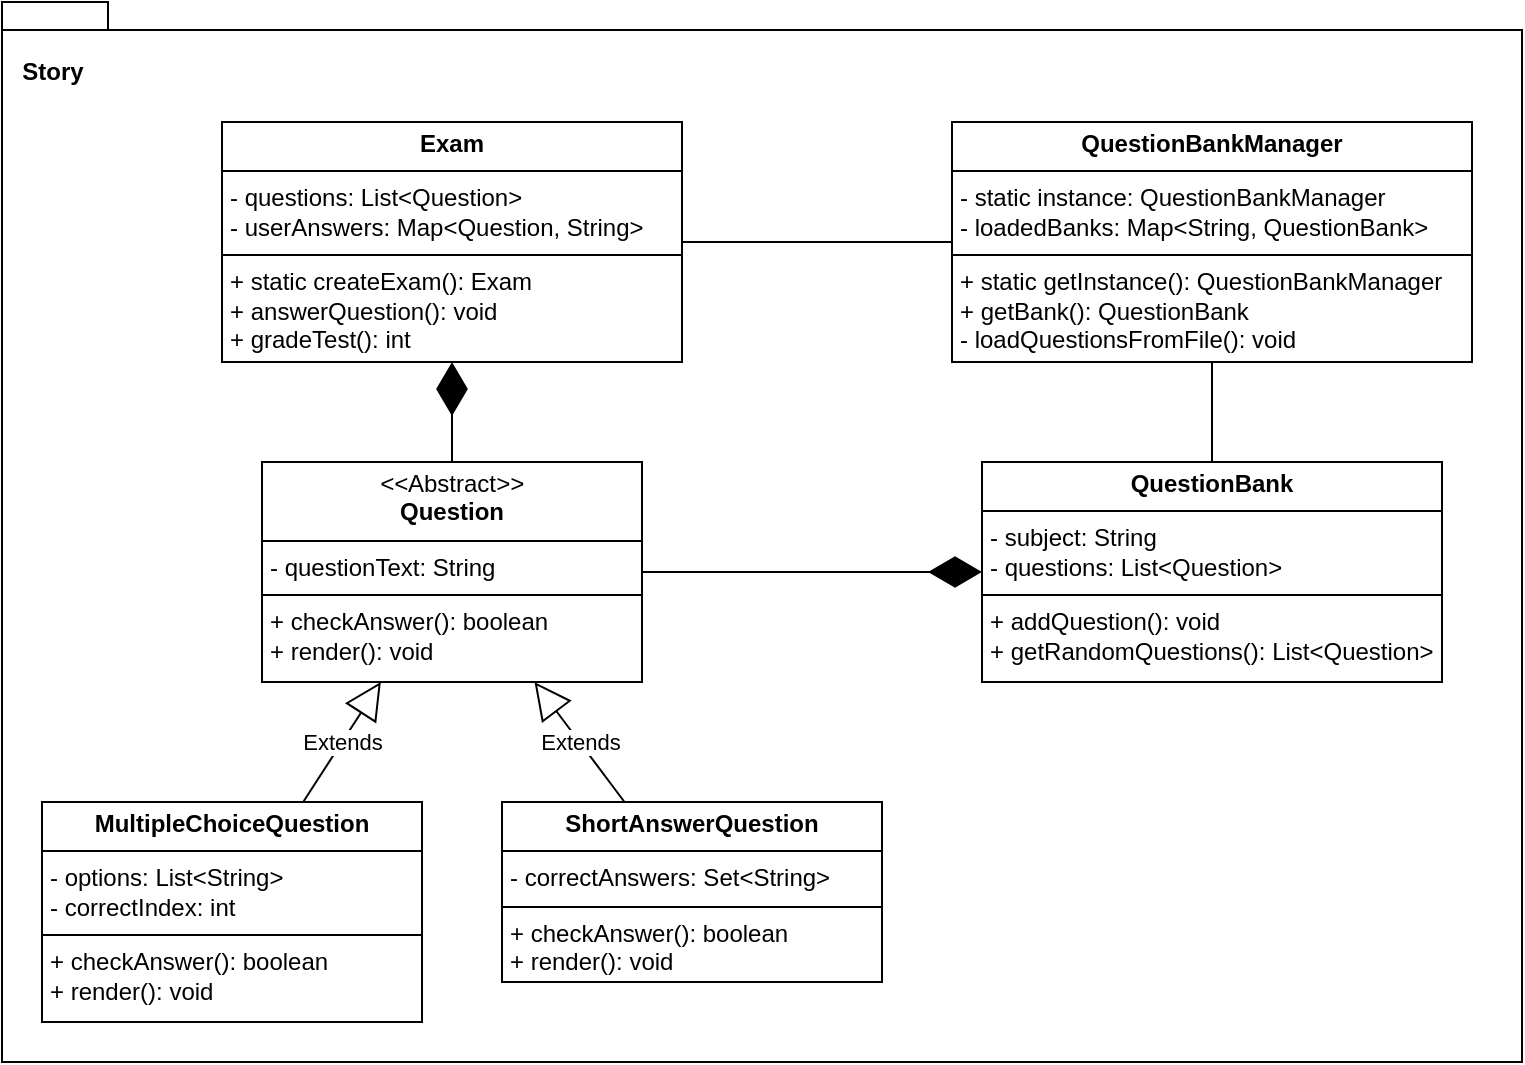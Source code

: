 <mxfile version="27.1.5">
  <diagram name="Page-1" id="SqGCTpaOQzMtZz4SnV6E">
    <mxGraphModel dx="1090" dy="1750" grid="1" gridSize="10" guides="1" tooltips="1" connect="1" arrows="1" fold="1" page="1" pageScale="1" pageWidth="827" pageHeight="1169" math="0" shadow="0">
      <root>
        <mxCell id="0" />
        <mxCell id="1" parent="0" />
        <mxCell id="EHqXg8fL_dyRlc8cgFJ2-19" value="" style="shape=folder;fontStyle=1;spacingTop=10;tabWidth=40;tabHeight=14;tabPosition=left;html=1;whiteSpace=wrap;" vertex="1" parent="1">
          <mxGeometry x="20" y="-10" width="760" height="530" as="geometry" />
        </mxCell>
        <mxCell id="EHqXg8fL_dyRlc8cgFJ2-20" value="&lt;p style=&quot;margin:0px;margin-top:4px;text-align:center;&quot;&gt;&lt;i&gt;&amp;lt;&amp;lt;&lt;/i&gt;Abstract&lt;i&gt;&amp;gt;&amp;gt;&lt;/i&gt;&lt;br&gt;&lt;b&gt;Question&lt;/b&gt;&lt;/p&gt;&lt;hr size=&quot;1&quot; style=&quot;border-style:solid;&quot;&gt;&lt;p style=&quot;margin:0px;margin-left:4px;&quot;&gt;- questionText: String&lt;br&gt;&lt;/p&gt;&lt;hr size=&quot;1&quot; style=&quot;border-style:solid;&quot;&gt;&lt;p style=&quot;margin:0px;margin-left:4px;&quot;&gt;+ checkAnswer(): boolean&lt;br&gt;+ render(): void&lt;/p&gt;" style="verticalAlign=top;align=left;overflow=fill;html=1;whiteSpace=wrap;" vertex="1" parent="1">
          <mxGeometry x="150" y="220" width="190" height="110" as="geometry" />
        </mxCell>
        <mxCell id="EHqXg8fL_dyRlc8cgFJ2-21" value="&lt;p style=&quot;margin:0px;margin-top:4px;text-align:center;&quot;&gt;&lt;b&gt;MultipleChoiceQuestion&lt;/b&gt;&lt;/p&gt;&lt;hr size=&quot;1&quot; style=&quot;border-style:solid;&quot;&gt;&lt;p style=&quot;margin:0px;margin-left:4px;&quot;&gt;- options: List&amp;lt;String&amp;gt;&lt;br&gt;&lt;/p&gt;&lt;p style=&quot;margin:0px;margin-left:4px;&quot;&gt;- correctIndex: int&lt;/p&gt;&lt;hr size=&quot;1&quot; style=&quot;border-style:solid;&quot;&gt;&lt;p style=&quot;margin:0px;margin-left:4px;&quot;&gt;+ checkAnswer(): boolean&lt;br&gt;+ render(): void&lt;/p&gt;" style="verticalAlign=top;align=left;overflow=fill;html=1;whiteSpace=wrap;" vertex="1" parent="1">
          <mxGeometry x="40" y="390" width="190" height="110" as="geometry" />
        </mxCell>
        <mxCell id="EHqXg8fL_dyRlc8cgFJ2-22" value="&lt;p style=&quot;margin:0px;margin-top:4px;text-align:center;&quot;&gt;&lt;b&gt;ShortAnswerQuestion&lt;/b&gt;&lt;/p&gt;&lt;hr size=&quot;1&quot; style=&quot;border-style:solid;&quot;&gt;&lt;p style=&quot;margin:0px;margin-left:4px;&quot;&gt;- correctAnswers: Set&amp;lt;String&amp;gt;&lt;/p&gt;&lt;hr size=&quot;1&quot; style=&quot;border-style:solid;&quot;&gt;&lt;p style=&quot;margin:0px;margin-left:4px;&quot;&gt;+ checkAnswer(): boolean&lt;br&gt;+ render(): void&lt;/p&gt;" style="verticalAlign=top;align=left;overflow=fill;html=1;whiteSpace=wrap;" vertex="1" parent="1">
          <mxGeometry x="270" y="390" width="190" height="90" as="geometry" />
        </mxCell>
        <mxCell id="EHqXg8fL_dyRlc8cgFJ2-23" value="&lt;p style=&quot;margin:0px;margin-top:4px;text-align:center;&quot;&gt;&lt;b&gt;Exam&lt;/b&gt;&lt;/p&gt;&lt;hr size=&quot;1&quot; style=&quot;border-style:solid;&quot;&gt;&lt;p style=&quot;margin:0px;margin-left:4px;&quot;&gt;- questions: List&amp;lt;Question&amp;gt;&lt;/p&gt;&lt;p style=&quot;margin:0px;margin-left:4px;&quot;&gt;- userAnswers: Map&amp;lt;Question, String&amp;gt;&lt;/p&gt;&lt;hr size=&quot;1&quot; style=&quot;border-style:solid;&quot;&gt;&lt;p style=&quot;margin:0px;margin-left:4px;&quot;&gt;+ static createExam(): Exam&lt;br&gt;+ answerQuestion(): void&lt;/p&gt;&lt;p style=&quot;margin:0px;margin-left:4px;&quot;&gt;+ gradeTest(): int&lt;/p&gt;&lt;p style=&quot;margin:0px;margin-left:4px;&quot;&gt;&lt;br&gt;&lt;/p&gt;" style="verticalAlign=top;align=left;overflow=fill;html=1;whiteSpace=wrap;" vertex="1" parent="1">
          <mxGeometry x="130" y="50" width="230" height="120" as="geometry" />
        </mxCell>
        <mxCell id="EHqXg8fL_dyRlc8cgFJ2-24" value="&lt;p style=&quot;margin:0px;margin-top:4px;text-align:center;&quot;&gt;&lt;b&gt;QuestionBank&lt;/b&gt;&lt;/p&gt;&lt;hr size=&quot;1&quot; style=&quot;border-style:solid;&quot;&gt;&lt;p style=&quot;margin:0px;margin-left:4px;&quot;&gt;- subject: String&lt;/p&gt;&lt;p style=&quot;margin:0px;margin-left:4px;&quot;&gt;- questions: List&amp;lt;Question&amp;gt;&lt;/p&gt;&lt;hr size=&quot;1&quot; style=&quot;border-style:solid;&quot;&gt;&lt;p style=&quot;margin:0px;margin-left:4px;&quot;&gt;+ addQuestion(): void&lt;br&gt;+ getRandomQuestions(): List&amp;lt;Question&amp;gt;&lt;/p&gt;&lt;p style=&quot;margin:0px;margin-left:4px;&quot;&gt;&lt;br&gt;&lt;/p&gt;" style="verticalAlign=top;align=left;overflow=fill;html=1;whiteSpace=wrap;" vertex="1" parent="1">
          <mxGeometry x="510" y="220" width="230" height="110" as="geometry" />
        </mxCell>
        <mxCell id="EHqXg8fL_dyRlc8cgFJ2-25" value="&lt;p style=&quot;margin:0px;margin-top:4px;text-align:center;&quot;&gt;&lt;b&gt;QuestionBankManager&lt;/b&gt;&lt;/p&gt;&lt;hr size=&quot;1&quot; style=&quot;border-style:solid;&quot;&gt;&lt;p style=&quot;margin:0px;margin-left:4px;&quot;&gt;- static instance: QuestionBankManager&lt;/p&gt;&lt;p style=&quot;margin:0px;margin-left:4px;&quot;&gt;-&amp;nbsp;&lt;span style=&quot;background-color: transparent; color: light-dark(rgb(0, 0, 0), rgb(255, 255, 255));&quot;&gt;loadedBanks:&amp;nbsp;&lt;/span&gt;&lt;span style=&quot;background-color: transparent; color: light-dark(rgb(0, 0, 0), rgb(255, 255, 255));&quot;&gt;Map&amp;lt;String, QuestionBank&amp;gt;&amp;nbsp;&lt;/span&gt;&lt;/p&gt;&lt;hr size=&quot;1&quot; style=&quot;border-style:solid;&quot;&gt;&lt;p style=&quot;margin:0px;margin-left:4px;&quot;&gt;+&amp;nbsp;&lt;span style=&quot;background-color: transparent;&quot;&gt;static&amp;nbsp;&lt;/span&gt;&lt;span style=&quot;background-color: transparent; color: light-dark(rgb(0, 0, 0), rgb(255, 255, 255));&quot;&gt;getInstance():&lt;/span&gt;&lt;span style=&quot;background-color: transparent; color: light-dark(rgb(0, 0, 0), rgb(255, 255, 255));&quot;&gt;&amp;nbsp;QuestionBankManager&lt;/span&gt;&lt;/p&gt;&lt;p style=&quot;margin:0px;margin-left:4px;&quot;&gt;+ getBank(): QuestionBank&lt;/p&gt;&lt;p style=&quot;margin:0px;margin-left:4px;&quot;&gt;- loadQuestionsFromFile(): void&lt;/p&gt;" style="verticalAlign=top;align=left;overflow=fill;html=1;whiteSpace=wrap;" vertex="1" parent="1">
          <mxGeometry x="495" y="50" width="260" height="120" as="geometry" />
        </mxCell>
        <mxCell id="EHqXg8fL_dyRlc8cgFJ2-27" value="Extends" style="endArrow=block;endSize=16;endFill=0;html=1;rounded=0;" edge="1" parent="1" source="EHqXg8fL_dyRlc8cgFJ2-21" target="EHqXg8fL_dyRlc8cgFJ2-20">
          <mxGeometry width="160" relative="1" as="geometry">
            <mxPoint x="180" y="450" as="sourcePoint" />
            <mxPoint x="340" y="450" as="targetPoint" />
          </mxGeometry>
        </mxCell>
        <mxCell id="EHqXg8fL_dyRlc8cgFJ2-28" value="Extends" style="endArrow=block;endSize=16;endFill=0;html=1;rounded=0;" edge="1" parent="1" source="EHqXg8fL_dyRlc8cgFJ2-22" target="EHqXg8fL_dyRlc8cgFJ2-20">
          <mxGeometry width="160" relative="1" as="geometry">
            <mxPoint x="181" y="400" as="sourcePoint" />
            <mxPoint x="219" y="340" as="targetPoint" />
          </mxGeometry>
        </mxCell>
        <mxCell id="EHqXg8fL_dyRlc8cgFJ2-29" value="" style="endArrow=diamondThin;endFill=1;endSize=24;html=1;rounded=0;" edge="1" parent="1" source="EHqXg8fL_dyRlc8cgFJ2-20" target="EHqXg8fL_dyRlc8cgFJ2-23">
          <mxGeometry width="160" relative="1" as="geometry">
            <mxPoint x="310" y="230" as="sourcePoint" />
            <mxPoint x="470" y="230" as="targetPoint" />
          </mxGeometry>
        </mxCell>
        <mxCell id="EHqXg8fL_dyRlc8cgFJ2-30" value="" style="endArrow=diamondThin;endFill=1;endSize=24;html=1;rounded=0;" edge="1" parent="1" source="EHqXg8fL_dyRlc8cgFJ2-20" target="EHqXg8fL_dyRlc8cgFJ2-24">
          <mxGeometry width="160" relative="1" as="geometry">
            <mxPoint x="255" y="230" as="sourcePoint" />
            <mxPoint x="255" y="180" as="targetPoint" />
          </mxGeometry>
        </mxCell>
        <mxCell id="EHqXg8fL_dyRlc8cgFJ2-31" value="" style="endArrow=none;html=1;edgeStyle=orthogonalEdgeStyle;rounded=0;" edge="1" parent="1" source="EHqXg8fL_dyRlc8cgFJ2-23" target="EHqXg8fL_dyRlc8cgFJ2-25">
          <mxGeometry relative="1" as="geometry">
            <mxPoint x="220" y="230" as="sourcePoint" />
            <mxPoint x="380" y="230" as="targetPoint" />
          </mxGeometry>
        </mxCell>
        <mxCell id="EHqXg8fL_dyRlc8cgFJ2-35" value="" style="endArrow=none;html=1;edgeStyle=orthogonalEdgeStyle;rounded=0;" edge="1" parent="1" source="EHqXg8fL_dyRlc8cgFJ2-24" target="EHqXg8fL_dyRlc8cgFJ2-25">
          <mxGeometry relative="1" as="geometry">
            <mxPoint x="370" y="120" as="sourcePoint" />
            <mxPoint x="505" y="80" as="targetPoint" />
          </mxGeometry>
        </mxCell>
        <mxCell id="EHqXg8fL_dyRlc8cgFJ2-36" value="&lt;b&gt;Story&lt;/b&gt;" style="text;html=1;align=center;verticalAlign=middle;resizable=0;points=[];autosize=1;strokeColor=none;fillColor=none;" vertex="1" parent="1">
          <mxGeometry x="20" y="10" width="50" height="30" as="geometry" />
        </mxCell>
      </root>
    </mxGraphModel>
  </diagram>
</mxfile>
